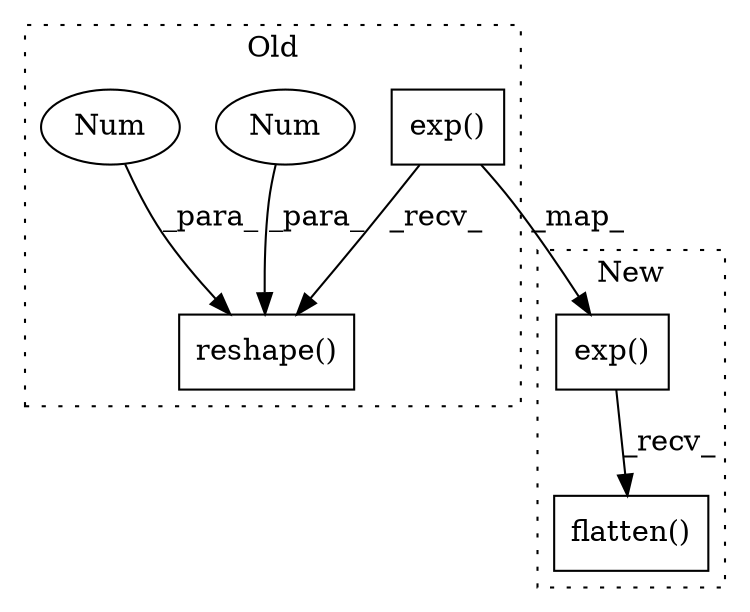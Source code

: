 digraph G {
subgraph cluster0 {
1 [label="reshape()" a="75" s="515,562" l="43,1" shape="box"];
3 [label="Num" a="76" s="558" l="2" shape="ellipse"];
4 [label="Num" a="76" s="561" l="1" shape="ellipse"];
6 [label="exp()" a="75" s="515,548" l="7,1" shape="box"];
label = "Old";
style="dotted";
}
subgraph cluster1 {
2 [label="flatten()" a="75" s="515" l="44" shape="box"];
5 [label="exp()" a="75" s="515,548" l="7,1" shape="box"];
label = "New";
style="dotted";
}
3 -> 1 [label="_para_"];
4 -> 1 [label="_para_"];
5 -> 2 [label="_recv_"];
6 -> 1 [label="_recv_"];
6 -> 5 [label="_map_"];
}